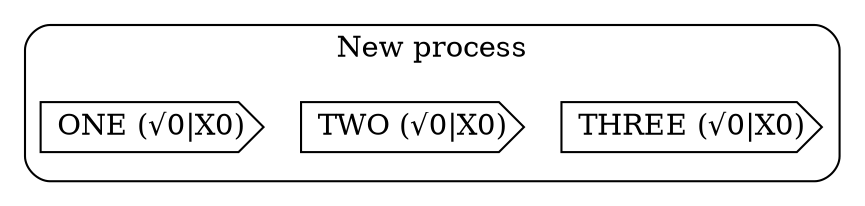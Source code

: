 // US Process model relationships
digraph G {
	graph [rankdir=TB]
	subgraph "cluster_New process" {
		label="New process" rankdir=TB style=rounded
		"New process_PROC_0" [label="THREE (√0|X0)" shape=cds]
		"New process_PROC_1" [label="TWO (√0|X0)" shape=cds]
		"New process_PROC_2" [label="ONE (√0|X0)" shape=cds]
	}
}
